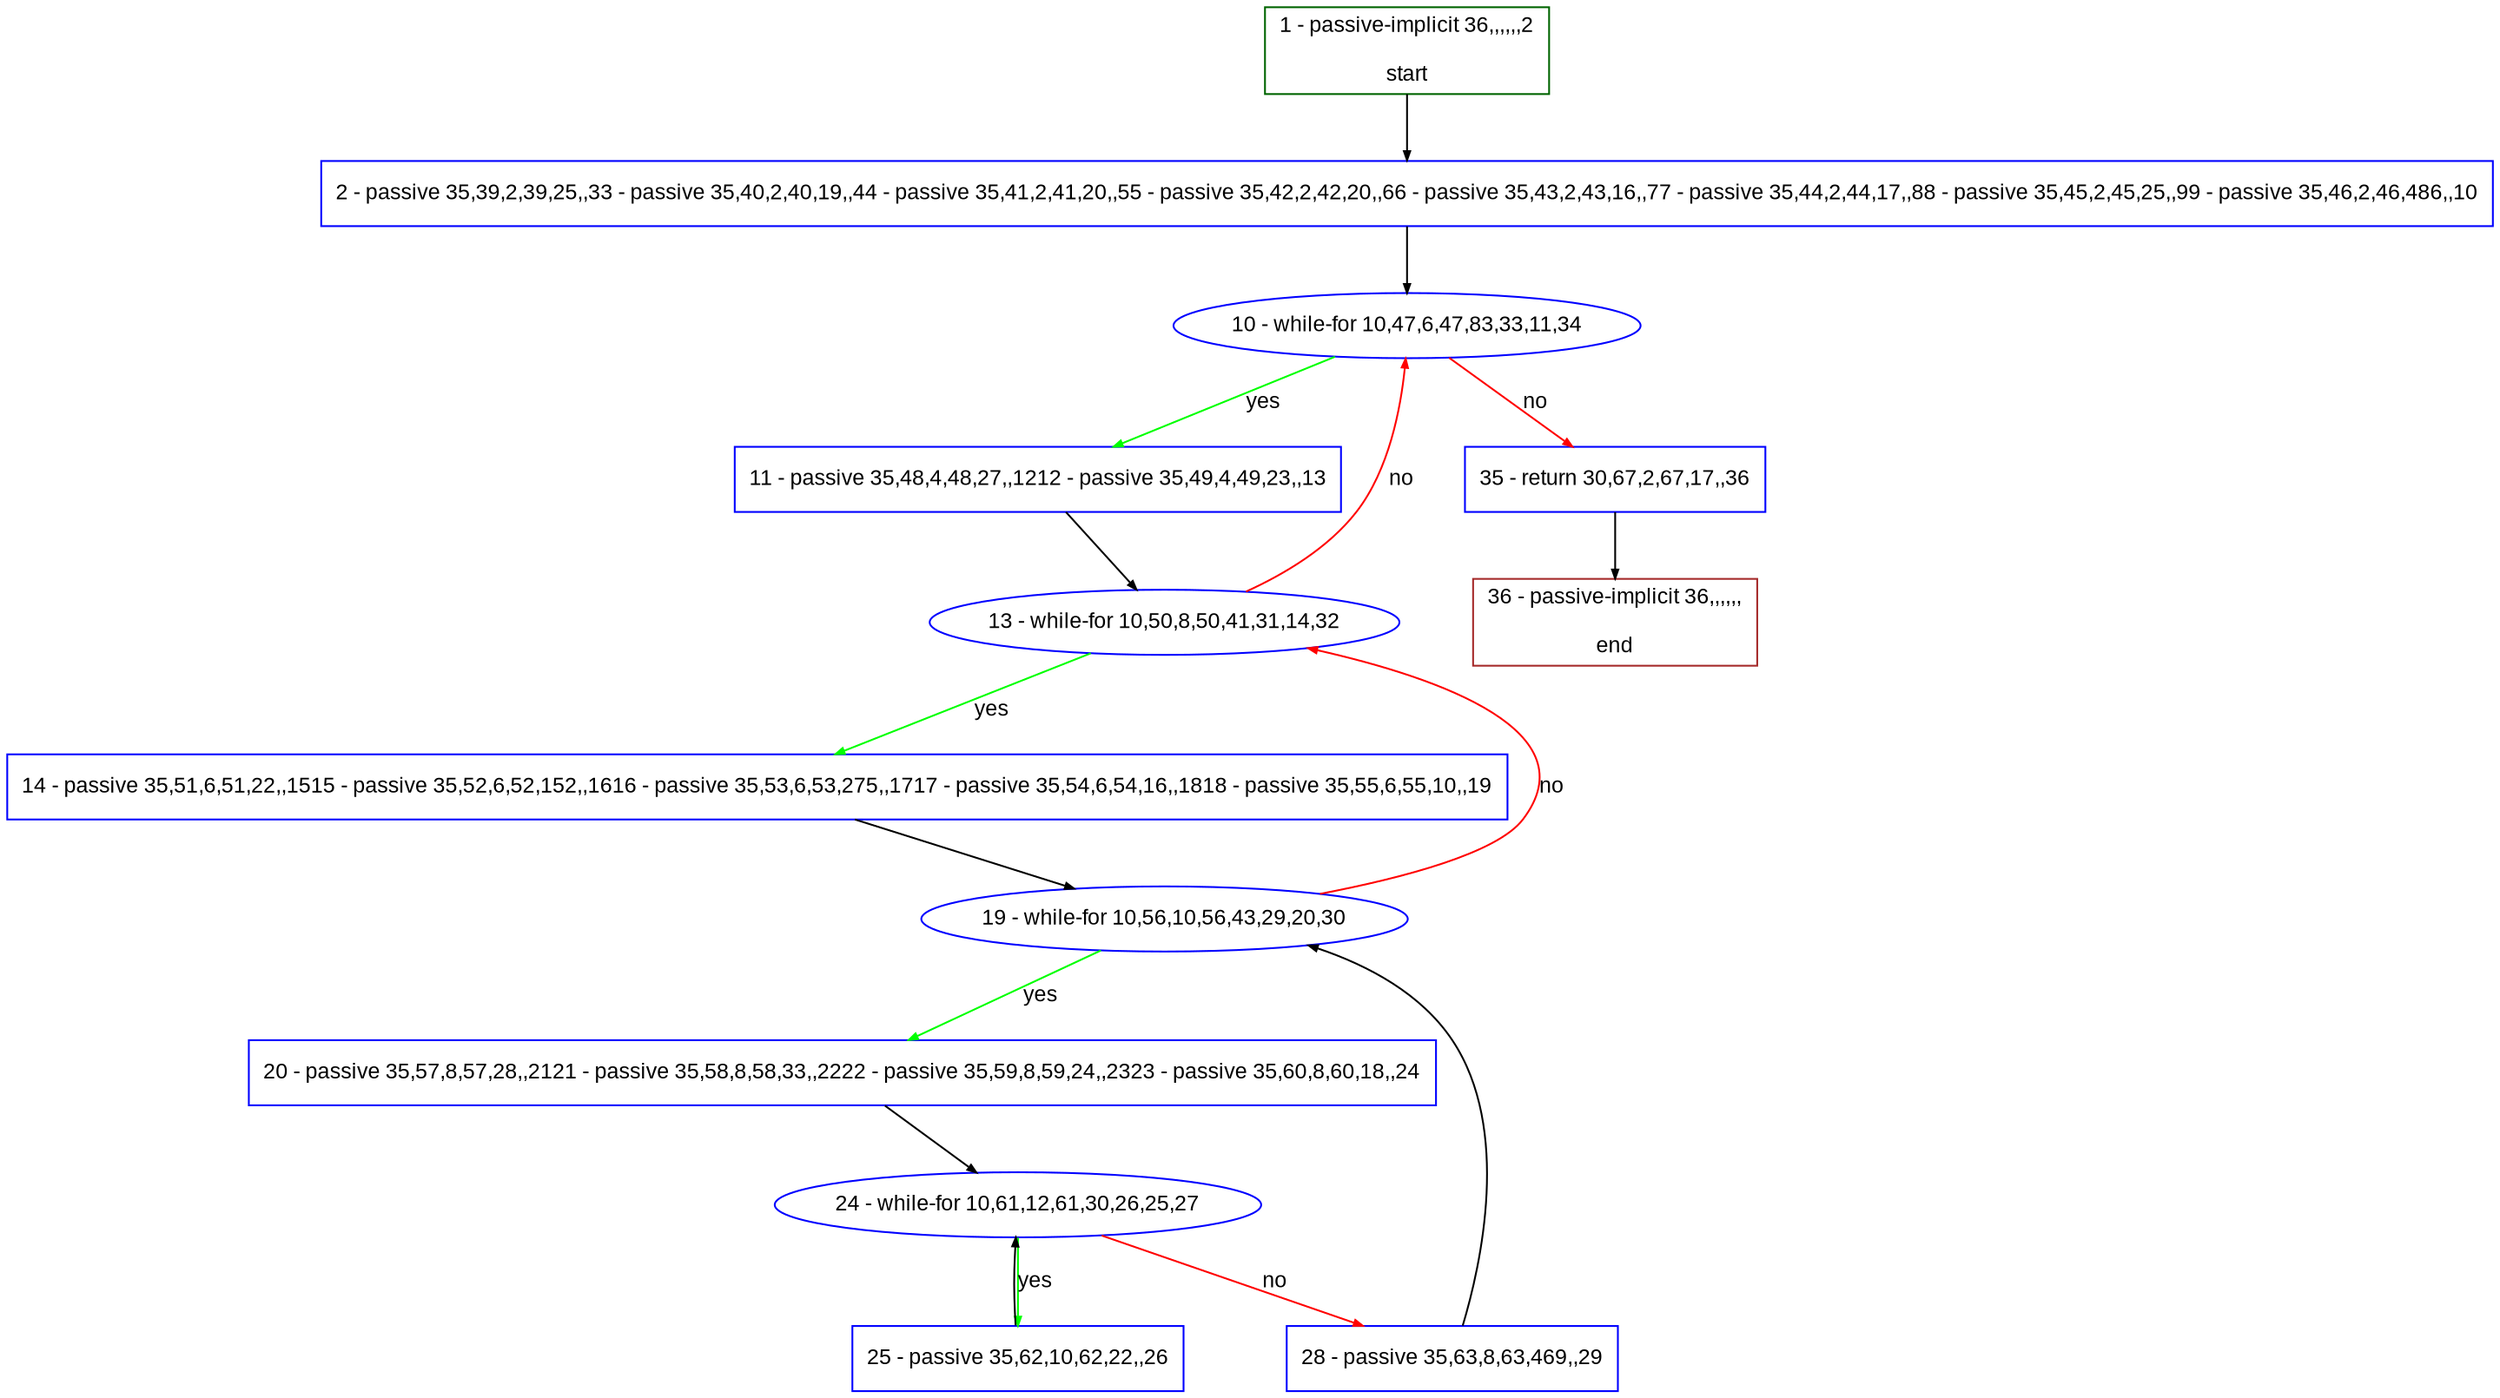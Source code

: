 digraph "" {
  graph [pack="true", label="", fontsize="12", packmode="clust", fontname="Arial", fillcolor="#FFFFCC", bgcolor="white", style="rounded,filled", compound="true"];
  node [node_initialized="no", label="", color="grey", fontsize="12", fillcolor="white", fontname="Arial", style="filled", shape="rectangle", compound="true", fixedsize="false"];
  edge [fontcolor="black", arrowhead="normal", arrowtail="none", arrowsize="0.5", ltail="", label="", color="black", fontsize="12", lhead="", fontname="Arial", dir="forward", compound="true"];
  __N1 [label="2 - passive 35,39,2,39,25,,33 - passive 35,40,2,40,19,,44 - passive 35,41,2,41,20,,55 - passive 35,42,2,42,20,,66 - passive 35,43,2,43,16,,77 - passive 35,44,2,44,17,,88 - passive 35,45,2,45,25,,99 - passive 35,46,2,46,486,,10", color="#0000ff", fillcolor="#ffffff", style="filled", shape="box"];
  __N2 [label="1 - passive-implicit 36,,,,,,2\n\nstart", color="#006400", fillcolor="#ffffff", style="filled", shape="box"];
  __N3 [label="10 - while-for 10,47,6,47,83,33,11,34", color="#0000ff", fillcolor="#ffffff", style="filled", shape="oval"];
  __N4 [label="11 - passive 35,48,4,48,27,,1212 - passive 35,49,4,49,23,,13", color="#0000ff", fillcolor="#ffffff", style="filled", shape="box"];
  __N5 [label="35 - return 30,67,2,67,17,,36", color="#0000ff", fillcolor="#ffffff", style="filled", shape="box"];
  __N6 [label="13 - while-for 10,50,8,50,41,31,14,32", color="#0000ff", fillcolor="#ffffff", style="filled", shape="oval"];
  __N7 [label="14 - passive 35,51,6,51,22,,1515 - passive 35,52,6,52,152,,1616 - passive 35,53,6,53,275,,1717 - passive 35,54,6,54,16,,1818 - passive 35,55,6,55,10,,19", color="#0000ff", fillcolor="#ffffff", style="filled", shape="box"];
  __N8 [label="19 - while-for 10,56,10,56,43,29,20,30", color="#0000ff", fillcolor="#ffffff", style="filled", shape="oval"];
  __N9 [label="20 - passive 35,57,8,57,28,,2121 - passive 35,58,8,58,33,,2222 - passive 35,59,8,59,24,,2323 - passive 35,60,8,60,18,,24", color="#0000ff", fillcolor="#ffffff", style="filled", shape="box"];
  __N10 [label="24 - while-for 10,61,12,61,30,26,25,27", color="#0000ff", fillcolor="#ffffff", style="filled", shape="oval"];
  __N11 [label="25 - passive 35,62,10,62,22,,26", color="#0000ff", fillcolor="#ffffff", style="filled", shape="box"];
  __N12 [label="28 - passive 35,63,8,63,469,,29", color="#0000ff", fillcolor="#ffffff", style="filled", shape="box"];
  __N13 [label="36 - passive-implicit 36,,,,,,\n\nend", color="#a52a2a", fillcolor="#ffffff", style="filled", shape="box"];
  __N2 -> __N1 [arrowhead="normal", arrowtail="none", color="#000000", label="", dir="forward"];
  __N1 -> __N3 [arrowhead="normal", arrowtail="none", color="#000000", label="", dir="forward"];
  __N3 -> __N4 [arrowhead="normal", arrowtail="none", color="#00ff00", label="yes", dir="forward"];
  __N3 -> __N5 [arrowhead="normal", arrowtail="none", color="#ff0000", label="no", dir="forward"];
  __N4 -> __N6 [arrowhead="normal", arrowtail="none", color="#000000", label="", dir="forward"];
  __N6 -> __N3 [arrowhead="normal", arrowtail="none", color="#ff0000", label="no", dir="forward"];
  __N6 -> __N7 [arrowhead="normal", arrowtail="none", color="#00ff00", label="yes", dir="forward"];
  __N7 -> __N8 [arrowhead="normal", arrowtail="none", color="#000000", label="", dir="forward"];
  __N8 -> __N6 [arrowhead="normal", arrowtail="none", color="#ff0000", label="no", dir="forward"];
  __N8 -> __N9 [arrowhead="normal", arrowtail="none", color="#00ff00", label="yes", dir="forward"];
  __N9 -> __N10 [arrowhead="normal", arrowtail="none", color="#000000", label="", dir="forward"];
  __N10 -> __N11 [arrowhead="normal", arrowtail="none", color="#00ff00", label="yes", dir="forward"];
  __N11 -> __N10 [arrowhead="normal", arrowtail="none", color="#000000", label="", dir="forward"];
  __N10 -> __N12 [arrowhead="normal", arrowtail="none", color="#ff0000", label="no", dir="forward"];
  __N12 -> __N8 [arrowhead="normal", arrowtail="none", color="#000000", label="", dir="forward"];
  __N5 -> __N13 [arrowhead="normal", arrowtail="none", color="#000000", label="", dir="forward"];
}
